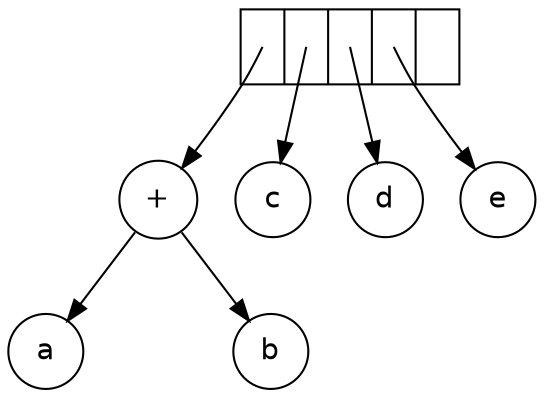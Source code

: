 digraph G {
	node [fontname="Helvetica",shape=circle];

	stack [shape=record,label="<0>|<1>|<2>|<3>|<4>"];
	plus1 [label="+"];
	hidden1 [label="",style=invis];

	stack:0:c -> plus1 [tailclip=false];
	stack:1:c -> c [tailclip=false];
	stack:2:c -> d [tailclip=false];
	stack:3:c -> e [tailclip=false];

	plus1 -> a;
	plus1 -> hidden1 [style=invis];
	plus1 -> b;
	{rank=same a -> hidden1 -> b [style=invis]};
}
